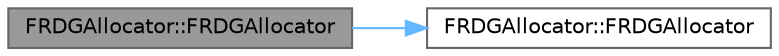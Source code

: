 digraph "FRDGAllocator::FRDGAllocator"
{
 // INTERACTIVE_SVG=YES
 // LATEX_PDF_SIZE
  bgcolor="transparent";
  edge [fontname=Helvetica,fontsize=10,labelfontname=Helvetica,labelfontsize=10];
  node [fontname=Helvetica,fontsize=10,shape=box,height=0.2,width=0.4];
  rankdir="LR";
  Node1 [id="Node000001",label="FRDGAllocator::FRDGAllocator",height=0.2,width=0.4,color="gray40", fillcolor="grey60", style="filled", fontcolor="black",tooltip=" "];
  Node1 -> Node2 [id="edge1_Node000001_Node000002",color="steelblue1",style="solid",tooltip=" "];
  Node2 [id="Node000002",label="FRDGAllocator::FRDGAllocator",height=0.2,width=0.4,color="grey40", fillcolor="white", style="filled",URL="$d7/d8f/classFRDGAllocator.html#a0dc5324fa3e73f718e97e1a55cd18781",tooltip=" "];
}
